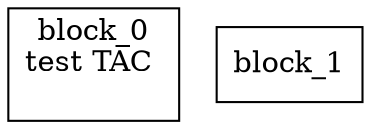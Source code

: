 digraph G {
node [shape = box];
block_0 [label="block_0"];
block_0 [label="block_0
test TAC 

"];
block_1 [label="block_1"];
}

